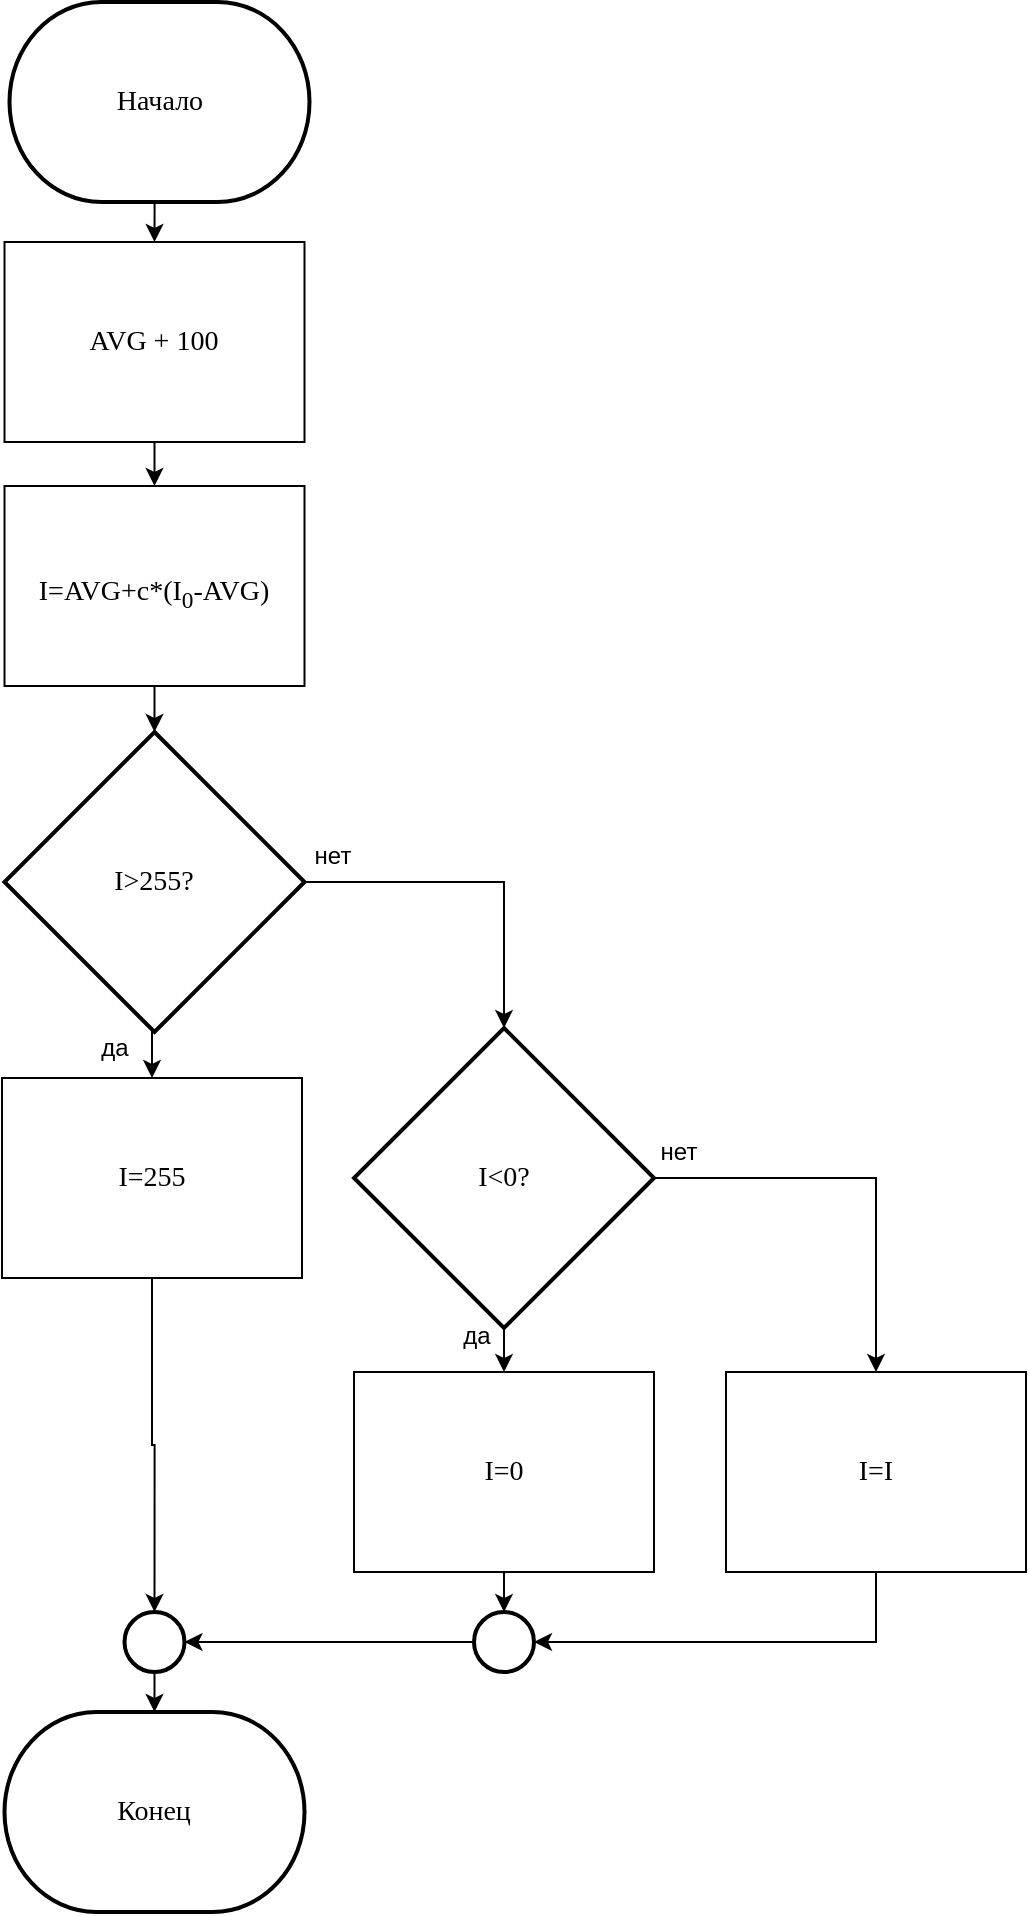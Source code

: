 <mxfile version="14.7.5" type="device" pages="7"><diagram id="uu2muTnytxg8bOcGCWo8" name="А1 Повышение контраста"><mxGraphModel dx="2031" dy="1134" grid="0" gridSize="10" guides="1" tooltips="1" connect="1" arrows="1" fold="1" page="1" pageScale="1" pageWidth="827" pageHeight="1169" math="0" shadow="0"><root><mxCell id="0"/><mxCell id="1" parent="0"/><mxCell id="JZ5MmsH0uxC-nRDER3Vd-10" style="edgeStyle=orthogonalEdgeStyle;rounded=0;orthogonalLoop=1;jettySize=auto;html=1;exitX=0.5;exitY=1;exitDx=0;exitDy=0;exitPerimeter=0;entryX=0.5;entryY=0;entryDx=0;entryDy=0;" parent="1" source="JZ5MmsH0uxC-nRDER3Vd-1" target="JZ5MmsH0uxC-nRDER3Vd-2" edge="1"><mxGeometry relative="1" as="geometry"/></mxCell><mxCell id="JZ5MmsH0uxC-nRDER3Vd-1" value="&lt;font face=&quot;Times New Roman&quot; style=&quot;font-size: 14px&quot;&gt;Начало&lt;/font&gt;" style="strokeWidth=2;html=1;shape=mxgraph.flowchart.terminator;whiteSpace=wrap;" parent="1" vertex="1"><mxGeometry x="58.75" y="9" width="150" height="100" as="geometry"/></mxCell><mxCell id="JZ5MmsH0uxC-nRDER3Vd-11" style="edgeStyle=orthogonalEdgeStyle;rounded=0;orthogonalLoop=1;jettySize=auto;html=1;exitX=0.5;exitY=1;exitDx=0;exitDy=0;entryX=0.5;entryY=0;entryDx=0;entryDy=0;" parent="1" source="JZ5MmsH0uxC-nRDER3Vd-2" target="JZ5MmsH0uxC-nRDER3Vd-3" edge="1"><mxGeometry relative="1" as="geometry"/></mxCell><mxCell id="JZ5MmsH0uxC-nRDER3Vd-2" value="&lt;font style=&quot;font-size: 14px&quot; face=&quot;Times New Roman&quot;&gt;AVG + 100&lt;/font&gt;" style="rounded=0;whiteSpace=wrap;html=1;" parent="1" vertex="1"><mxGeometry x="56.25" y="129" width="150" height="100" as="geometry"/></mxCell><mxCell id="JZ5MmsH0uxC-nRDER3Vd-12" style="edgeStyle=orthogonalEdgeStyle;rounded=0;orthogonalLoop=1;jettySize=auto;html=1;exitX=0.5;exitY=1;exitDx=0;exitDy=0;entryX=0.5;entryY=0;entryDx=0;entryDy=0;entryPerimeter=0;" parent="1" source="JZ5MmsH0uxC-nRDER3Vd-3" target="JZ5MmsH0uxC-nRDER3Vd-4" edge="1"><mxGeometry relative="1" as="geometry"/></mxCell><mxCell id="JZ5MmsH0uxC-nRDER3Vd-3" value="&lt;font face=&quot;Times New Roman&quot; style=&quot;font-size: 14px&quot;&gt;I=AVG+c*(I&lt;sub&gt;0&lt;/sub&gt;-AVG)&lt;/font&gt;&lt;span style=&quot;font-size: 14pt ; line-height: 28px ; font-family: &amp;#34;times new roman&amp;#34; , serif&quot;&gt;&lt;span style=&quot;position: relative ; top: 6pt&quot;&gt;&lt;/span&gt;&lt;/span&gt;&lt;span style=&quot;white-space: normal ; font-size: 14pt ; line-height: 28px ; font-family: &amp;#34;times new roman&amp;#34; , serif&quot;&gt;&lt;span style=&quot;position: relative ; top: 6pt&quot;&gt;&lt;/span&gt;&lt;/span&gt;" style="rounded=0;whiteSpace=wrap;html=1;" parent="1" vertex="1"><mxGeometry x="56.25" y="251" width="150" height="100" as="geometry"/></mxCell><mxCell id="JZ5MmsH0uxC-nRDER3Vd-13" style="edgeStyle=orthogonalEdgeStyle;rounded=0;orthogonalLoop=1;jettySize=auto;html=1;exitX=0.5;exitY=1;exitDx=0;exitDy=0;exitPerimeter=0;entryX=0.5;entryY=0;entryDx=0;entryDy=0;" parent="1" source="JZ5MmsH0uxC-nRDER3Vd-4" target="JZ5MmsH0uxC-nRDER3Vd-5" edge="1"><mxGeometry relative="1" as="geometry"/></mxCell><mxCell id="JZ5MmsH0uxC-nRDER3Vd-14" style="edgeStyle=orthogonalEdgeStyle;rounded=0;orthogonalLoop=1;jettySize=auto;html=1;exitX=1;exitY=0.5;exitDx=0;exitDy=0;exitPerimeter=0;entryX=0.5;entryY=0;entryDx=0;entryDy=0;entryPerimeter=0;" parent="1" source="JZ5MmsH0uxC-nRDER3Vd-4" target="JZ5MmsH0uxC-nRDER3Vd-6" edge="1"><mxGeometry relative="1" as="geometry"/></mxCell><mxCell id="JZ5MmsH0uxC-nRDER3Vd-4" value="&lt;font face=&quot;Times New Roman&quot; style=&quot;font-size: 14px&quot;&gt;I&amp;gt;255?&lt;/font&gt;" style="strokeWidth=2;html=1;shape=mxgraph.flowchart.decision;whiteSpace=wrap;" parent="1" vertex="1"><mxGeometry x="56.25" y="374" width="150" height="150" as="geometry"/></mxCell><mxCell id="JZ5MmsH0uxC-nRDER3Vd-23" style="edgeStyle=orthogonalEdgeStyle;rounded=0;orthogonalLoop=1;jettySize=auto;html=1;exitX=0.5;exitY=1;exitDx=0;exitDy=0;entryX=0.5;entryY=0;entryDx=0;entryDy=0;entryPerimeter=0;" parent="1" source="JZ5MmsH0uxC-nRDER3Vd-5" target="JZ5MmsH0uxC-nRDER3Vd-21" edge="1"><mxGeometry relative="1" as="geometry"/></mxCell><mxCell id="JZ5MmsH0uxC-nRDER3Vd-5" value="&lt;font face=&quot;Times New Roman&quot; style=&quot;font-size: 14px&quot;&gt;I=255&lt;/font&gt;" style="rounded=0;whiteSpace=wrap;html=1;" parent="1" vertex="1"><mxGeometry x="55" y="547" width="150" height="100" as="geometry"/></mxCell><mxCell id="JZ5MmsH0uxC-nRDER3Vd-17" style="edgeStyle=orthogonalEdgeStyle;rounded=0;orthogonalLoop=1;jettySize=auto;html=1;exitX=0.5;exitY=1;exitDx=0;exitDy=0;exitPerimeter=0;" parent="1" source="JZ5MmsH0uxC-nRDER3Vd-6" target="JZ5MmsH0uxC-nRDER3Vd-7" edge="1"><mxGeometry relative="1" as="geometry"/></mxCell><mxCell id="JZ5MmsH0uxC-nRDER3Vd-19" style="edgeStyle=orthogonalEdgeStyle;rounded=0;orthogonalLoop=1;jettySize=auto;html=1;exitX=1;exitY=0.5;exitDx=0;exitDy=0;exitPerimeter=0;" parent="1" source="JZ5MmsH0uxC-nRDER3Vd-6" target="JZ5MmsH0uxC-nRDER3Vd-8" edge="1"><mxGeometry relative="1" as="geometry"/></mxCell><mxCell id="JZ5MmsH0uxC-nRDER3Vd-6" value="&lt;font face=&quot;Times New Roman&quot; style=&quot;font-size: 14px&quot;&gt;I&amp;lt;0?&lt;/font&gt;" style="strokeWidth=2;html=1;shape=mxgraph.flowchart.decision;whiteSpace=wrap;" parent="1" vertex="1"><mxGeometry x="231" y="522" width="150" height="150" as="geometry"/></mxCell><mxCell id="JZ5MmsH0uxC-nRDER3Vd-25" style="edgeStyle=orthogonalEdgeStyle;rounded=0;orthogonalLoop=1;jettySize=auto;html=1;exitX=0.5;exitY=1;exitDx=0;exitDy=0;entryX=0.5;entryY=0;entryDx=0;entryDy=0;entryPerimeter=0;" parent="1" source="JZ5MmsH0uxC-nRDER3Vd-7" target="JZ5MmsH0uxC-nRDER3Vd-24" edge="1"><mxGeometry relative="1" as="geometry"/></mxCell><mxCell id="JZ5MmsH0uxC-nRDER3Vd-7" value="&lt;font face=&quot;Times New Roman&quot; style=&quot;font-size: 14px&quot;&gt;I=0&lt;/font&gt;" style="rounded=0;whiteSpace=wrap;html=1;" parent="1" vertex="1"><mxGeometry x="231" y="694" width="150" height="100" as="geometry"/></mxCell><mxCell id="JZ5MmsH0uxC-nRDER3Vd-26" style="edgeStyle=orthogonalEdgeStyle;rounded=0;orthogonalLoop=1;jettySize=auto;html=1;exitX=0.5;exitY=1;exitDx=0;exitDy=0;entryX=1;entryY=0.5;entryDx=0;entryDy=0;entryPerimeter=0;" parent="1" source="JZ5MmsH0uxC-nRDER3Vd-8" target="JZ5MmsH0uxC-nRDER3Vd-24" edge="1"><mxGeometry relative="1" as="geometry"/></mxCell><mxCell id="JZ5MmsH0uxC-nRDER3Vd-8" value="&lt;font face=&quot;Times New Roman&quot; style=&quot;font-size: 14px&quot;&gt;I=I&lt;/font&gt;" style="rounded=0;whiteSpace=wrap;html=1;" parent="1" vertex="1"><mxGeometry x="417" y="694" width="150" height="100" as="geometry"/></mxCell><mxCell id="JZ5MmsH0uxC-nRDER3Vd-9" value="&lt;font face=&quot;Times New Roman&quot;&gt;&lt;span style=&quot;font-size: 14px&quot;&gt;Конец&lt;/span&gt;&lt;/font&gt;" style="strokeWidth=2;html=1;shape=mxgraph.flowchart.terminator;whiteSpace=wrap;" parent="1" vertex="1"><mxGeometry x="56.25" y="864" width="150" height="100" as="geometry"/></mxCell><mxCell id="JZ5MmsH0uxC-nRDER3Vd-15" value="да" style="text;html=1;align=center;verticalAlign=middle;resizable=0;points=[];autosize=1;" parent="1" vertex="1"><mxGeometry x="96" y="522" width="30" height="20" as="geometry"/></mxCell><mxCell id="JZ5MmsH0uxC-nRDER3Vd-16" value="нет" style="text;html=1;align=center;verticalAlign=middle;resizable=0;points=[];autosize=1;" parent="1" vertex="1"><mxGeometry x="205" y="426" width="30" height="20" as="geometry"/></mxCell><mxCell id="JZ5MmsH0uxC-nRDER3Vd-18" value="да" style="text;html=1;align=center;verticalAlign=middle;resizable=0;points=[];autosize=1;" parent="1" vertex="1"><mxGeometry x="277" y="666" width="30" height="20" as="geometry"/></mxCell><mxCell id="JZ5MmsH0uxC-nRDER3Vd-20" value="нет" style="text;html=1;align=center;verticalAlign=middle;resizable=0;points=[];autosize=1;" parent="1" vertex="1"><mxGeometry x="378" y="574" width="30" height="20" as="geometry"/></mxCell><mxCell id="JZ5MmsH0uxC-nRDER3Vd-22" style="edgeStyle=orthogonalEdgeStyle;rounded=0;orthogonalLoop=1;jettySize=auto;html=1;exitX=0.5;exitY=1;exitDx=0;exitDy=0;exitPerimeter=0;entryX=0.5;entryY=0;entryDx=0;entryDy=0;entryPerimeter=0;" parent="1" source="JZ5MmsH0uxC-nRDER3Vd-21" target="JZ5MmsH0uxC-nRDER3Vd-9" edge="1"><mxGeometry relative="1" as="geometry"/></mxCell><mxCell id="JZ5MmsH0uxC-nRDER3Vd-21" value="" style="strokeWidth=2;html=1;shape=mxgraph.flowchart.start_2;whiteSpace=wrap;" parent="1" vertex="1"><mxGeometry x="116.25" y="814" width="30" height="30" as="geometry"/></mxCell><mxCell id="JZ5MmsH0uxC-nRDER3Vd-27" style="edgeStyle=orthogonalEdgeStyle;rounded=0;orthogonalLoop=1;jettySize=auto;html=1;exitX=0;exitY=0.5;exitDx=0;exitDy=0;exitPerimeter=0;entryX=1;entryY=0.5;entryDx=0;entryDy=0;entryPerimeter=0;" parent="1" source="JZ5MmsH0uxC-nRDER3Vd-24" target="JZ5MmsH0uxC-nRDER3Vd-21" edge="1"><mxGeometry relative="1" as="geometry"/></mxCell><mxCell id="JZ5MmsH0uxC-nRDER3Vd-24" value="" style="strokeWidth=2;html=1;shape=mxgraph.flowchart.start_2;whiteSpace=wrap;" parent="1" vertex="1"><mxGeometry x="291" y="814" width="30" height="30" as="geometry"/></mxCell></root></mxGraphModel></diagram><diagram id="bX3_9jo1nmyJnsdHX9v1" name="А2 Удаление световых бликов"><mxGraphModel dx="2031" dy="1534" grid="0" gridSize="10" guides="1" tooltips="1" connect="1" arrows="1" fold="1" page="0" pageScale="1" pageWidth="827" pageHeight="1169" math="0" shadow="0"><root><mxCell id="y3ShdnKkMd50CmlQq-lV-0"/><mxCell id="y3ShdnKkMd50CmlQq-lV-1" parent="y3ShdnKkMd50CmlQq-lV-0"/><mxCell id="ajP36oWPyEEUVl3osdqM-0" style="edgeStyle=orthogonalEdgeStyle;rounded=0;orthogonalLoop=1;jettySize=auto;html=1;exitX=0.5;exitY=1;exitDx=0;exitDy=0;exitPerimeter=0;entryX=0.5;entryY=0;entryDx=0;entryDy=0;" parent="y3ShdnKkMd50CmlQq-lV-1" source="ajP36oWPyEEUVl3osdqM-1" target="ajP36oWPyEEUVl3osdqM-3" edge="1"><mxGeometry relative="1" as="geometry"/></mxCell><mxCell id="ajP36oWPyEEUVl3osdqM-1" value="&lt;font face=&quot;Times New Roman&quot; style=&quot;font-size: 14px&quot;&gt;Начало&lt;/font&gt;" style="strokeWidth=2;html=1;shape=mxgraph.flowchart.terminator;whiteSpace=wrap;" parent="y3ShdnKkMd50CmlQq-lV-1" vertex="1"><mxGeometry x="2" y="-30" width="150" height="100" as="geometry"/></mxCell><mxCell id="xl8p7SskK12Wq2HuOU0L-0" style="edgeStyle=none;rounded=0;orthogonalLoop=1;jettySize=auto;html=1;exitX=0.5;exitY=1;exitDx=0;exitDy=0;entryX=0.5;entryY=0;entryDx=0;entryDy=0;" edge="1" parent="y3ShdnKkMd50CmlQq-lV-1" source="ajP36oWPyEEUVl3osdqM-3" target="ajP36oWPyEEUVl3osdqM-5"><mxGeometry relative="1" as="geometry"/></mxCell><mxCell id="ajP36oWPyEEUVl3osdqM-3" value="&lt;font style=&quot;font-size: 14px&quot; face=&quot;Times New Roman&quot;&gt;Бинаризация&lt;/font&gt;" style="rounded=0;whiteSpace=wrap;html=1;" parent="y3ShdnKkMd50CmlQq-lV-1" vertex="1"><mxGeometry x="2" y="89" width="150" height="100" as="geometry"/></mxCell><mxCell id="xl8p7SskK12Wq2HuOU0L-1" style="edgeStyle=none;rounded=0;orthogonalLoop=1;jettySize=auto;html=1;exitX=0.5;exitY=1;exitDx=0;exitDy=0;entryX=0.5;entryY=0;entryDx=0;entryDy=0;" edge="1" parent="y3ShdnKkMd50CmlQq-lV-1" source="ajP36oWPyEEUVl3osdqM-5" target="ajP36oWPyEEUVl3osdqM-27"><mxGeometry relative="1" as="geometry"/></mxCell><mxCell id="ajP36oWPyEEUVl3osdqM-5" value="&lt;font face=&quot;Times New Roman&quot;&gt;&lt;span style=&quot;font-size: 14px&quot;&gt;Медианная фильтрация ядром 2 на 2&lt;/span&gt;&lt;/font&gt;" style="rounded=0;whiteSpace=wrap;html=1;" parent="y3ShdnKkMd50CmlQq-lV-1" vertex="1"><mxGeometry x="2" y="210" width="150" height="100" as="geometry"/></mxCell><mxCell id="ajP36oWPyEEUVl3osdqM-18" value="&lt;font face=&quot;Times New Roman&quot;&gt;&lt;span style=&quot;font-size: 14px&quot;&gt;Конец&lt;/span&gt;&lt;/font&gt;" style="strokeWidth=2;html=1;shape=mxgraph.flowchart.terminator;whiteSpace=wrap;" parent="y3ShdnKkMd50CmlQq-lV-1" vertex="1"><mxGeometry x="2" y="1030" width="150" height="100" as="geometry"/></mxCell><mxCell id="xl8p7SskK12Wq2HuOU0L-2" style="edgeStyle=none;rounded=0;orthogonalLoop=1;jettySize=auto;html=1;exitX=0.5;exitY=1;exitDx=0;exitDy=0;entryX=0.5;entryY=0;entryDx=0;entryDy=0;" edge="1" parent="y3ShdnKkMd50CmlQq-lV-1" source="ajP36oWPyEEUVl3osdqM-27" target="ajP36oWPyEEUVl3osdqM-28"><mxGeometry relative="1" as="geometry"/></mxCell><mxCell id="ajP36oWPyEEUVl3osdqM-27" value="&lt;font face=&quot;Times New Roman&quot;&gt;&lt;span style=&quot;font-size: 14px&quot;&gt;Дилатация ядром &lt;br&gt;3 на 3&lt;/span&gt;&lt;/font&gt;" style="rounded=0;whiteSpace=wrap;html=1;" parent="y3ShdnKkMd50CmlQq-lV-1" vertex="1"><mxGeometry x="2" y="330" width="150" height="100" as="geometry"/></mxCell><mxCell id="xl8p7SskK12Wq2HuOU0L-3" style="edgeStyle=none;rounded=0;orthogonalLoop=1;jettySize=auto;html=1;exitX=0.5;exitY=1;exitDx=0;exitDy=0;entryX=0.5;entryY=0;entryDx=0;entryDy=0;" edge="1" parent="y3ShdnKkMd50CmlQq-lV-1" source="ajP36oWPyEEUVl3osdqM-28" target="ajP36oWPyEEUVl3osdqM-30"><mxGeometry relative="1" as="geometry"/></mxCell><mxCell id="ajP36oWPyEEUVl3osdqM-28" value="&lt;font face=&quot;Times New Roman&quot;&gt;&lt;span style=&quot;font-size: 14px&quot;&gt;Поиск контуров&lt;/span&gt;&lt;/font&gt;" style="rounded=0;whiteSpace=wrap;html=1;" parent="y3ShdnKkMd50CmlQq-lV-1" vertex="1"><mxGeometry x="2" y="450" width="150" height="100" as="geometry"/></mxCell><mxCell id="xl8p7SskK12Wq2HuOU0L-4" style="edgeStyle=none;rounded=0;orthogonalLoop=1;jettySize=auto;html=1;exitX=0.5;exitY=1;exitDx=0;exitDy=0;entryX=0.5;entryY=0;entryDx=0;entryDy=0;" edge="1" parent="y3ShdnKkMd50CmlQq-lV-1" source="ajP36oWPyEEUVl3osdqM-30" target="ajP36oWPyEEUVl3osdqM-34"><mxGeometry relative="1" as="geometry"/></mxCell><mxCell id="ajP36oWPyEEUVl3osdqM-30" value="&lt;font face=&quot;Times New Roman&quot;&gt;&lt;span style=&quot;font-size: 14px&quot;&gt;Определение площади контуров&lt;/span&gt;&lt;/font&gt;" style="rounded=0;whiteSpace=wrap;html=1;" parent="y3ShdnKkMd50CmlQq-lV-1" vertex="1"><mxGeometry x="2" y="570" width="150" height="100" as="geometry"/></mxCell><mxCell id="ajP36oWPyEEUVl3osdqM-39" style="edgeStyle=orthogonalEdgeStyle;rounded=0;orthogonalLoop=1;jettySize=auto;html=1;exitX=1;exitY=0.5;exitDx=0;exitDy=0;entryX=0.5;entryY=0;entryDx=0;entryDy=0;" parent="y3ShdnKkMd50CmlQq-lV-1" source="ajP36oWPyEEUVl3osdqM-34" target="ajP36oWPyEEUVl3osdqM-38" edge="1"><mxGeometry relative="1" as="geometry"/></mxCell><mxCell id="xl8p7SskK12Wq2HuOU0L-5" style="edgeStyle=none;rounded=0;orthogonalLoop=1;jettySize=auto;html=1;exitX=0.5;exitY=1;exitDx=0;exitDy=0;entryX=0.5;entryY=0;entryDx=0;entryDy=0;" edge="1" parent="y3ShdnKkMd50CmlQq-lV-1" source="ajP36oWPyEEUVl3osdqM-34" target="ajP36oWPyEEUVl3osdqM-35"><mxGeometry relative="1" as="geometry"/></mxCell><mxCell id="ajP36oWPyEEUVl3osdqM-34" value="&lt;font face=&quot;Times New Roman&quot;&gt;Площадь хотя &lt;br&gt;бы одного контура&lt;br&gt;&amp;nbsp;&amp;gt;=3000 пикселей?&lt;/font&gt;" style="rhombus;whiteSpace=wrap;html=1;" parent="y3ShdnKkMd50CmlQq-lV-1" vertex="1"><mxGeometry x="2" y="690" width="150" height="150" as="geometry"/></mxCell><mxCell id="ajP36oWPyEEUVl3osdqM-43" style="edgeStyle=orthogonalEdgeStyle;rounded=0;orthogonalLoop=1;jettySize=auto;html=1;exitX=0.5;exitY=1;exitDx=0;exitDy=0;entryX=0.5;entryY=0;entryDx=0;entryDy=0;entryPerimeter=0;" parent="y3ShdnKkMd50CmlQq-lV-1" source="ajP36oWPyEEUVl3osdqM-35" target="ajP36oWPyEEUVl3osdqM-42" edge="1"><mxGeometry relative="1" as="geometry"/></mxCell><mxCell id="ajP36oWPyEEUVl3osdqM-35" value="&lt;font face=&quot;Times New Roman&quot;&gt;&lt;span style=&quot;font-size: 14px&quot;&gt;Заполнение площади этих контуров фоновым цветом&lt;/span&gt;&lt;/font&gt;" style="rounded=0;whiteSpace=wrap;html=1;" parent="y3ShdnKkMd50CmlQq-lV-1" vertex="1"><mxGeometry x="2" y="860" width="150" height="100" as="geometry"/></mxCell><mxCell id="ajP36oWPyEEUVl3osdqM-45" style="edgeStyle=orthogonalEdgeStyle;rounded=0;orthogonalLoop=1;jettySize=auto;html=1;exitX=0.5;exitY=1;exitDx=0;exitDy=0;entryX=1;entryY=0.5;entryDx=0;entryDy=0;entryPerimeter=0;" parent="y3ShdnKkMd50CmlQq-lV-1" source="ajP36oWPyEEUVl3osdqM-38" target="ajP36oWPyEEUVl3osdqM-42" edge="1"><mxGeometry relative="1" as="geometry"/></mxCell><mxCell id="ajP36oWPyEEUVl3osdqM-38" value="&lt;font face=&quot;Times New Roman&quot;&gt;&lt;span style=&quot;font-size: 14px&quot;&gt;Отсутствие блика&lt;/span&gt;&lt;/font&gt;" style="rounded=0;whiteSpace=wrap;html=1;" parent="y3ShdnKkMd50CmlQq-lV-1" vertex="1"><mxGeometry x="161" y="860" width="150" height="100" as="geometry"/></mxCell><mxCell id="ajP36oWPyEEUVl3osdqM-40" value="да" style="text;html=1;align=center;verticalAlign=middle;resizable=0;points=[];autosize=1;" parent="y3ShdnKkMd50CmlQq-lV-1" vertex="1"><mxGeometry x="41.5" y="830" width="30" height="20" as="geometry"/></mxCell><mxCell id="ajP36oWPyEEUVl3osdqM-41" value="нет" style="text;html=1;align=center;verticalAlign=middle;resizable=0;points=[];autosize=1;" parent="y3ShdnKkMd50CmlQq-lV-1" vertex="1"><mxGeometry x="150" y="740" width="30" height="20" as="geometry"/></mxCell><mxCell id="ajP36oWPyEEUVl3osdqM-44" style="edgeStyle=orthogonalEdgeStyle;rounded=0;orthogonalLoop=1;jettySize=auto;html=1;exitX=0.5;exitY=1;exitDx=0;exitDy=0;exitPerimeter=0;entryX=0.5;entryY=0;entryDx=0;entryDy=0;entryPerimeter=0;" parent="y3ShdnKkMd50CmlQq-lV-1" source="ajP36oWPyEEUVl3osdqM-42" target="ajP36oWPyEEUVl3osdqM-18" edge="1"><mxGeometry relative="1" as="geometry"/></mxCell><mxCell id="ajP36oWPyEEUVl3osdqM-42" value="" style="strokeWidth=2;html=1;shape=mxgraph.flowchart.start_2;whiteSpace=wrap;" parent="y3ShdnKkMd50CmlQq-lV-1" vertex="1"><mxGeometry x="62.5" y="980" width="30" height="30" as="geometry"/></mxCell></root></mxGraphModel></diagram><diagram id="_p-xGe7Zf0h__5XmE-f6" name="А3 Удаление шума"><mxGraphModel dx="1673" dy="934" grid="0" gridSize="10" guides="1" tooltips="1" connect="1" arrows="1" fold="1" page="0" pageScale="1" pageWidth="827" pageHeight="1169" math="0" shadow="0"><root><mxCell id="lOt5t2OsmP3uIQeBTkKt-0"/><mxCell id="lOt5t2OsmP3uIQeBTkKt-1" parent="lOt5t2OsmP3uIQeBTkKt-0"/><mxCell id="3IH12Q9PtVJa71XSbgJj-1" style="edgeStyle=orthogonalEdgeStyle;rounded=0;orthogonalLoop=1;jettySize=auto;html=1;exitX=0.5;exitY=1;exitDx=0;exitDy=0;exitPerimeter=0;entryX=0.5;entryY=0;entryDx=0;entryDy=0;" parent="lOt5t2OsmP3uIQeBTkKt-1" source="kNSCgWXRia6WW0OSnr1Y-0" target="3IH12Q9PtVJa71XSbgJj-0" edge="1"><mxGeometry relative="1" as="geometry"/></mxCell><mxCell id="kNSCgWXRia6WW0OSnr1Y-0" value="&lt;font face=&quot;Times New Roman&quot; style=&quot;font-size: 14px&quot;&gt;Начало&lt;/font&gt;" style="strokeWidth=2;html=1;shape=mxgraph.flowchart.terminator;whiteSpace=wrap;" parent="lOt5t2OsmP3uIQeBTkKt-1" vertex="1"><mxGeometry x="120" y="70" width="150" height="100" as="geometry"/></mxCell><mxCell id="9EG1eRQpugbS-j2uj1RU-1" style="edgeStyle=none;rounded=0;orthogonalLoop=1;jettySize=auto;html=1;exitX=0.5;exitY=1;exitDx=0;exitDy=0;entryX=0.5;entryY=0;entryDx=0;entryDy=0;" edge="1" parent="lOt5t2OsmP3uIQeBTkKt-1" source="3IH12Q9PtVJa71XSbgJj-0" target="3IH12Q9PtVJa71XSbgJj-2"><mxGeometry relative="1" as="geometry"/></mxCell><mxCell id="3IH12Q9PtVJa71XSbgJj-0" value="&lt;font style=&quot;font-size: 14px&quot; face=&quot;Times New Roman&quot;&gt;Поиск контуров&lt;/font&gt;" style="rounded=0;whiteSpace=wrap;html=1;" parent="lOt5t2OsmP3uIQeBTkKt-1" vertex="1"><mxGeometry x="120" y="190" width="150" height="100" as="geometry"/></mxCell><mxCell id="9EG1eRQpugbS-j2uj1RU-2" style="edgeStyle=none;rounded=0;orthogonalLoop=1;jettySize=auto;html=1;exitX=0.5;exitY=1;exitDx=0;exitDy=0;entryX=0.5;entryY=0;entryDx=0;entryDy=0;" edge="1" parent="lOt5t2OsmP3uIQeBTkKt-1" source="3IH12Q9PtVJa71XSbgJj-2" target="3IH12Q9PtVJa71XSbgJj-4"><mxGeometry relative="1" as="geometry"/></mxCell><mxCell id="3IH12Q9PtVJa71XSbgJj-2" value="&lt;font face=&quot;Times New Roman&quot;&gt;&lt;span style=&quot;font-size: 14px&quot;&gt;Определение площади контуров&lt;/span&gt;&lt;/font&gt;" style="rounded=0;whiteSpace=wrap;html=1;" parent="lOt5t2OsmP3uIQeBTkKt-1" vertex="1"><mxGeometry x="120" y="310" width="150" height="100" as="geometry"/></mxCell><mxCell id="9EG1eRQpugbS-j2uj1RU-3" style="edgeStyle=none;rounded=0;orthogonalLoop=1;jettySize=auto;html=1;exitX=0.5;exitY=1;exitDx=0;exitDy=0;entryX=0.5;entryY=0;entryDx=0;entryDy=0;" edge="1" parent="lOt5t2OsmP3uIQeBTkKt-1" source="3IH12Q9PtVJa71XSbgJj-4" target="3IH12Q9PtVJa71XSbgJj-8"><mxGeometry relative="1" as="geometry"/></mxCell><mxCell id="3IH12Q9PtVJa71XSbgJj-4" value="&lt;font face=&quot;Times New Roman&quot;&gt;&lt;span style=&quot;font-size: 14px&quot;&gt;Определение количества найденных контуров&lt;/span&gt;&lt;/font&gt;" style="rounded=0;whiteSpace=wrap;html=1;" parent="lOt5t2OsmP3uIQeBTkKt-1" vertex="1"><mxGeometry x="120" y="429" width="150" height="100" as="geometry"/></mxCell><mxCell id="9EG1eRQpugbS-j2uj1RU-4" style="edgeStyle=none;rounded=0;orthogonalLoop=1;jettySize=auto;html=1;exitX=0.5;exitY=1;exitDx=0;exitDy=0;" edge="1" parent="lOt5t2OsmP3uIQeBTkKt-1" source="3IH12Q9PtVJa71XSbgJj-8" target="3IH12Q9PtVJa71XSbgJj-10"><mxGeometry relative="1" as="geometry"/></mxCell><mxCell id="3IH12Q9PtVJa71XSbgJj-8" value="&lt;font face=&quot;Times New Roman&quot;&gt;&lt;span style=&quot;font-size: 14px&quot;&gt;Поиск самого большого контура (контура маркировки)&lt;/span&gt;&lt;/font&gt;" style="rounded=0;whiteSpace=wrap;html=1;" parent="lOt5t2OsmP3uIQeBTkKt-1" vertex="1"><mxGeometry x="120" y="550" width="150" height="100" as="geometry"/></mxCell><mxCell id="9EG1eRQpugbS-j2uj1RU-5" style="edgeStyle=none;rounded=0;orthogonalLoop=1;jettySize=auto;html=1;exitX=0.5;exitY=1;exitDx=0;exitDy=0;entryX=0.5;entryY=0;entryDx=0;entryDy=0;entryPerimeter=0;" edge="1" parent="lOt5t2OsmP3uIQeBTkKt-1" source="3IH12Q9PtVJa71XSbgJj-10" target="3IH12Q9PtVJa71XSbgJj-12"><mxGeometry relative="1" as="geometry"/></mxCell><mxCell id="3IH12Q9PtVJa71XSbgJj-10" value="&lt;font face=&quot;Times New Roman&quot;&gt;&lt;span style=&quot;font-size: 14px&quot;&gt;Установка яркости пикселей = 0 для всех остальных контуров&lt;/span&gt;&lt;/font&gt;" style="rounded=0;whiteSpace=wrap;html=1;" parent="lOt5t2OsmP3uIQeBTkKt-1" vertex="1"><mxGeometry x="120" y="671" width="150" height="100" as="geometry"/></mxCell><mxCell id="3IH12Q9PtVJa71XSbgJj-12" value="&lt;font face=&quot;Times New Roman&quot; style=&quot;font-size: 14px&quot;&gt;Конец&lt;/font&gt;" style="strokeWidth=2;html=1;shape=mxgraph.flowchart.terminator;whiteSpace=wrap;" parent="lOt5t2OsmP3uIQeBTkKt-1" vertex="1"><mxGeometry x="120" y="792" width="150" height="100" as="geometry"/></mxCell></root></mxGraphModel></diagram><diagram id="vcIcZKIq7Nj1-6jePEug" name="А4 Выделение области с числами"><mxGraphModel dx="1072" dy="832" grid="0" gridSize="10" guides="1" tooltips="1" connect="1" arrows="1" fold="1" page="1" pageScale="1" pageWidth="827" pageHeight="1169" math="0" shadow="0"><root><mxCell id="12fpztCBDXEpaMZQKnHm-0"/><mxCell id="12fpztCBDXEpaMZQKnHm-1" parent="12fpztCBDXEpaMZQKnHm-0"/><mxCell id="VjVcdzo-6Z1TSpDe0e4c-0" style="edgeStyle=orthogonalEdgeStyle;rounded=0;orthogonalLoop=1;jettySize=auto;html=1;exitX=0.5;exitY=1;exitDx=0;exitDy=0;exitPerimeter=0;entryX=0.5;entryY=0;entryDx=0;entryDy=0;" parent="12fpztCBDXEpaMZQKnHm-1" source="VjVcdzo-6Z1TSpDe0e4c-1" target="VjVcdzo-6Z1TSpDe0e4c-3" edge="1"><mxGeometry relative="1" as="geometry"/></mxCell><mxCell id="VjVcdzo-6Z1TSpDe0e4c-1" value="&lt;font face=&quot;Times New Roman&quot; style=&quot;font-size: 14px&quot;&gt;Начало&lt;/font&gt;" style="strokeWidth=2;html=1;shape=mxgraph.flowchart.terminator;whiteSpace=wrap;" parent="12fpztCBDXEpaMZQKnHm-1" vertex="1"><mxGeometry x="120" y="120" width="145" height="50" as="geometry"/></mxCell><mxCell id="VjVcdzo-6Z1TSpDe0e4c-2" value="" style="edgeStyle=orthogonalEdgeStyle;rounded=0;orthogonalLoop=1;jettySize=auto;html=1;" parent="12fpztCBDXEpaMZQKnHm-1" source="VjVcdzo-6Z1TSpDe0e4c-3" target="VjVcdzo-6Z1TSpDe0e4c-5" edge="1"><mxGeometry relative="1" as="geometry"/></mxCell><mxCell id="VjVcdzo-6Z1TSpDe0e4c-3" value="&lt;font style=&quot;font-size: 14px&quot; face=&quot;Times New Roman&quot;&gt;Дилатация ядром &lt;br&gt;21 на 13&lt;/font&gt;" style="rounded=0;whiteSpace=wrap;html=1;" parent="12fpztCBDXEpaMZQKnHm-1" vertex="1"><mxGeometry x="120" y="190" width="145" height="60" as="geometry"/></mxCell><mxCell id="VjVcdzo-6Z1TSpDe0e4c-4" value="" style="edgeStyle=orthogonalEdgeStyle;rounded=0;orthogonalLoop=1;jettySize=auto;html=1;" parent="12fpztCBDXEpaMZQKnHm-1" source="VjVcdzo-6Z1TSpDe0e4c-5" target="VjVcdzo-6Z1TSpDe0e4c-7" edge="1"><mxGeometry relative="1" as="geometry"/></mxCell><mxCell id="VjVcdzo-6Z1TSpDe0e4c-5" value="&lt;font face=&quot;Times New Roman&quot;&gt;&lt;span style=&quot;font-size: 14px&quot;&gt;Поиск контуров&lt;/span&gt;&lt;/font&gt;" style="rounded=0;whiteSpace=wrap;html=1;" parent="12fpztCBDXEpaMZQKnHm-1" vertex="1"><mxGeometry x="120" y="270" width="145" height="60" as="geometry"/></mxCell><mxCell id="VjVcdzo-6Z1TSpDe0e4c-6" value="" style="edgeStyle=orthogonalEdgeStyle;rounded=0;orthogonalLoop=1;jettySize=auto;html=1;" parent="12fpztCBDXEpaMZQKnHm-1" source="VjVcdzo-6Z1TSpDe0e4c-7" edge="1"><mxGeometry relative="1" as="geometry"><mxPoint x="192.5" y="430" as="targetPoint"/></mxGeometry></mxCell><mxCell id="VjVcdzo-6Z1TSpDe0e4c-7" value="&lt;font face=&quot;Times New Roman&quot;&gt;&lt;span style=&quot;font-size: 14px&quot;&gt;Определение количества найденных контуров&lt;/span&gt;&lt;/font&gt;" style="rounded=0;whiteSpace=wrap;html=1;" parent="12fpztCBDXEpaMZQKnHm-1" vertex="1"><mxGeometry x="120" y="350" width="145" height="60" as="geometry"/></mxCell><mxCell id="VjVcdzo-6Z1TSpDe0e4c-14" value="" style="edgeStyle=orthogonalEdgeStyle;rounded=0;orthogonalLoop=1;jettySize=auto;html=1;" parent="12fpztCBDXEpaMZQKnHm-1" source="VjVcdzo-6Z1TSpDe0e4c-9" target="VjVcdzo-6Z1TSpDe0e4c-13" edge="1"><mxGeometry relative="1" as="geometry"/></mxCell><mxCell id="VjVcdzo-6Z1TSpDe0e4c-9" value="&lt;font face=&quot;Times New Roman&quot;&gt;&lt;span style=&quot;font-size: 14px&quot;&gt;Отрисовка прямоугольной области вокруг каждого найденного контура&lt;/span&gt;&lt;/font&gt;" style="rounded=0;whiteSpace=wrap;html=1;" parent="12fpztCBDXEpaMZQKnHm-1" vertex="1"><mxGeometry x="120" y="430" width="145" height="60" as="geometry"/></mxCell><mxCell id="VjVcdzo-6Z1TSpDe0e4c-15" style="edgeStyle=orthogonalEdgeStyle;rounded=0;orthogonalLoop=1;jettySize=auto;html=1;exitX=0.5;exitY=1;exitDx=0;exitDy=0;entryX=0.5;entryY=0;entryDx=0;entryDy=0;" parent="12fpztCBDXEpaMZQKnHm-1" source="VjVcdzo-6Z1TSpDe0e4c-13" target="VjVcdzo-6Z1TSpDe0e4c-11" edge="1"><mxGeometry relative="1" as="geometry"/></mxCell><mxCell id="VjVcdzo-6Z1TSpDe0e4c-13" value="&lt;font face=&quot;Times New Roman&quot;&gt;&lt;span style=&quot;font-size: 14px&quot;&gt;Объединение прямоугольников в один&lt;/span&gt;&lt;/font&gt;" style="rounded=0;whiteSpace=wrap;html=1;" parent="12fpztCBDXEpaMZQKnHm-1" vertex="1"><mxGeometry x="120" y="510" width="145" height="60" as="geometry"/></mxCell><mxCell id="VjVcdzo-6Z1TSpDe0e4c-18" value="" style="edgeStyle=orthogonalEdgeStyle;rounded=0;orthogonalLoop=1;jettySize=auto;html=1;" parent="12fpztCBDXEpaMZQKnHm-1" source="VjVcdzo-6Z1TSpDe0e4c-11" target="VjVcdzo-6Z1TSpDe0e4c-17" edge="1"><mxGeometry relative="1" as="geometry"/></mxCell><mxCell id="VjVcdzo-6Z1TSpDe0e4c-11" value="&lt;font face=&quot;Times New Roman&quot;&gt;&lt;span style=&quot;font-size: 14px&quot;&gt;Получение координат точек по краям прямоугольника&lt;/span&gt;&lt;/font&gt;" style="rounded=0;whiteSpace=wrap;html=1;" parent="12fpztCBDXEpaMZQKnHm-1" vertex="1"><mxGeometry x="120" y="590" width="145" height="60" as="geometry"/></mxCell><mxCell id="VjVcdzo-6Z1TSpDe0e4c-20" value="" style="edgeStyle=orthogonalEdgeStyle;rounded=0;orthogonalLoop=1;jettySize=auto;html=1;" parent="12fpztCBDXEpaMZQKnHm-1" source="VjVcdzo-6Z1TSpDe0e4c-17" target="VjVcdzo-6Z1TSpDe0e4c-19" edge="1"><mxGeometry relative="1" as="geometry"/></mxCell><mxCell id="VjVcdzo-6Z1TSpDe0e4c-17" value="&lt;font face=&quot;Times New Roman&quot;&gt;&lt;span style=&quot;font-size: 14px&quot;&gt;Поиск угла поворота маркировки&lt;/span&gt;&lt;/font&gt;" style="rounded=0;whiteSpace=wrap;html=1;" parent="12fpztCBDXEpaMZQKnHm-1" vertex="1"><mxGeometry x="120" y="670" width="145" height="60" as="geometry"/></mxCell><mxCell id="VjVcdzo-6Z1TSpDe0e4c-22" value="" style="edgeStyle=orthogonalEdgeStyle;rounded=0;orthogonalLoop=1;jettySize=auto;html=1;" parent="12fpztCBDXEpaMZQKnHm-1" source="VjVcdzo-6Z1TSpDe0e4c-19" target="VjVcdzo-6Z1TSpDe0e4c-21" edge="1"><mxGeometry relative="1" as="geometry"/></mxCell><mxCell id="VjVcdzo-6Z1TSpDe0e4c-19" value="&lt;font face=&quot;Times New Roman&quot;&gt;&lt;span style=&quot;font-size: 14px&quot;&gt;Выравнивание угла поворота относительно центра маркировки&lt;/span&gt;&lt;/font&gt;" style="rounded=0;whiteSpace=wrap;html=1;" parent="12fpztCBDXEpaMZQKnHm-1" vertex="1"><mxGeometry x="120" y="750" width="145" height="60" as="geometry"/></mxCell><mxCell id="VjVcdzo-6Z1TSpDe0e4c-24" value="" style="edgeStyle=orthogonalEdgeStyle;rounded=0;orthogonalLoop=1;jettySize=auto;html=1;" parent="12fpztCBDXEpaMZQKnHm-1" source="VjVcdzo-6Z1TSpDe0e4c-21" target="VjVcdzo-6Z1TSpDe0e4c-23" edge="1"><mxGeometry relative="1" as="geometry"/></mxCell><mxCell id="VjVcdzo-6Z1TSpDe0e4c-21" value="&lt;font face=&quot;Times New Roman&quot;&gt;&lt;span style=&quot;font-size: 14px&quot;&gt;Обредка изображения согласно координатам&amp;nbsp;&lt;/span&gt;&lt;/font&gt;" style="rounded=0;whiteSpace=wrap;html=1;" parent="12fpztCBDXEpaMZQKnHm-1" vertex="1"><mxGeometry x="120" y="830" width="145" height="60" as="geometry"/></mxCell><mxCell id="VjVcdzo-6Z1TSpDe0e4c-25" style="edgeStyle=orthogonalEdgeStyle;rounded=0;orthogonalLoop=1;jettySize=auto;html=1;exitX=0.5;exitY=1;exitDx=0;exitDy=0;entryX=0.5;entryY=0;entryDx=0;entryDy=0;entryPerimeter=0;" parent="12fpztCBDXEpaMZQKnHm-1" source="VjVcdzo-6Z1TSpDe0e4c-23" target="VjVcdzo-6Z1TSpDe0e4c-12" edge="1"><mxGeometry relative="1" as="geometry"/></mxCell><mxCell id="VjVcdzo-6Z1TSpDe0e4c-23" value="&lt;font face=&quot;Times New Roman&quot;&gt;&lt;span style=&quot;font-size: 14px&quot;&gt;Нормирование полученного изображения&lt;/span&gt;&lt;/font&gt;" style="rounded=0;whiteSpace=wrap;html=1;" parent="12fpztCBDXEpaMZQKnHm-1" vertex="1"><mxGeometry x="120" y="910" width="145" height="60" as="geometry"/></mxCell><mxCell id="VjVcdzo-6Z1TSpDe0e4c-12" value="&lt;font face=&quot;Times New Roman&quot; style=&quot;font-size: 14px&quot;&gt;Конец&lt;/font&gt;" style="strokeWidth=2;html=1;shape=mxgraph.flowchart.terminator;whiteSpace=wrap;" parent="12fpztCBDXEpaMZQKnHm-1" vertex="1"><mxGeometry x="120" y="990" width="145" height="50" as="geometry"/></mxCell></root></mxGraphModel></diagram><diagram id="TZPSuaaW5oZHcL3fULj3" name="А5 Получение массива чисел"><mxGraphModel dx="460" dy="813" grid="0" gridSize="10" guides="1" tooltips="1" connect="1" arrows="1" fold="1" page="1" pageScale="1" pageWidth="827" pageHeight="1169" math="0" shadow="0"><root><mxCell id="I2N_9mpvTDymESSizDuT-0"/><mxCell id="I2N_9mpvTDymESSizDuT-1" parent="I2N_9mpvTDymESSizDuT-0"/><mxCell id="6aO8GieSaFU-qPZBIiTy-1" style="edgeStyle=orthogonalEdgeStyle;rounded=0;orthogonalLoop=1;jettySize=auto;html=1;exitX=0.5;exitY=1;exitDx=0;exitDy=0;exitPerimeter=0;entryX=0.5;entryY=0;entryDx=0;entryDy=0;" edge="1" parent="I2N_9mpvTDymESSizDuT-1" source="FzC6OqlOYIufTBO7nd5N-0" target="6aO8GieSaFU-qPZBIiTy-0"><mxGeometry relative="1" as="geometry"/></mxCell><mxCell id="FzC6OqlOYIufTBO7nd5N-0" value="&lt;font face=&quot;Times New Roman&quot; style=&quot;font-size: 14px&quot;&gt;Начало&lt;/font&gt;" style="strokeWidth=2;html=1;shape=mxgraph.flowchart.terminator;whiteSpace=wrap;" vertex="1" parent="I2N_9mpvTDymESSizDuT-1"><mxGeometry x="120" y="120" width="145" height="50" as="geometry"/></mxCell><mxCell id="6aO8GieSaFU-qPZBIiTy-3" style="edgeStyle=orthogonalEdgeStyle;rounded=0;orthogonalLoop=1;jettySize=auto;html=1;exitX=0.5;exitY=1;exitDx=0;exitDy=0;entryX=0.5;entryY=0;entryDx=0;entryDy=0;entryPerimeter=0;" edge="1" parent="I2N_9mpvTDymESSizDuT-1" source="6aO8GieSaFU-qPZBIiTy-0" target="6aO8GieSaFU-qPZBIiTy-2"><mxGeometry relative="1" as="geometry"/></mxCell><mxCell id="6aO8GieSaFU-qPZBIiTy-0" value="&lt;font face=&quot;Times New Roman&quot;&gt;&lt;span style=&quot;font-size: 14px&quot;&gt;N=W/100&lt;/span&gt;&lt;/font&gt;" style="rounded=0;whiteSpace=wrap;html=1;" vertex="1" parent="I2N_9mpvTDymESSizDuT-1"><mxGeometry x="120" y="190" width="145" height="60" as="geometry"/></mxCell><mxCell id="6aO8GieSaFU-qPZBIiTy-2" value="&lt;font face=&quot;Times New Roman&quot; style=&quot;font-size: 14px&quot;&gt;Конец&lt;/font&gt;" style="strokeWidth=2;html=1;shape=mxgraph.flowchart.terminator;whiteSpace=wrap;" vertex="1" parent="I2N_9mpvTDymESSizDuT-1"><mxGeometry x="120" y="270" width="145" height="50" as="geometry"/></mxCell></root></mxGraphModel></diagram><diagram id="SG1Rpr3mQubMWNWNGwjf" name="А6 Распознавание цифр"><mxGraphModel dx="460" dy="813" grid="0" gridSize="10" guides="1" tooltips="1" connect="1" arrows="1" fold="1" page="1" pageScale="1" pageWidth="827" pageHeight="1169" math="0" shadow="0"><root><mxCell id="4Q93XaS_OT3MClzU-loz-0"/><mxCell id="4Q93XaS_OT3MClzU-loz-1" parent="4Q93XaS_OT3MClzU-loz-0"/><mxCell id="f18hKFM0Q58n2BaJq8LT-0" style="edgeStyle=orthogonalEdgeStyle;rounded=0;orthogonalLoop=1;jettySize=auto;html=1;exitX=0.5;exitY=1;exitDx=0;exitDy=0;exitPerimeter=0;entryX=0.5;entryY=0;entryDx=0;entryDy=0;" edge="1" parent="4Q93XaS_OT3MClzU-loz-1" source="f18hKFM0Q58n2BaJq8LT-1"><mxGeometry relative="1" as="geometry"><mxPoint x="112.5" y="260" as="targetPoint"/></mxGeometry></mxCell><mxCell id="f18hKFM0Q58n2BaJq8LT-1" value="&lt;font face=&quot;Times New Roman&quot; style=&quot;font-size: 14px&quot;&gt;Начало&lt;/font&gt;" style="strokeWidth=2;html=1;shape=mxgraph.flowchart.terminator;whiteSpace=wrap;" vertex="1" parent="4Q93XaS_OT3MClzU-loz-1"><mxGeometry x="40" y="190" width="145" height="50" as="geometry"/></mxCell><mxCell id="f18hKFM0Q58n2BaJq8LT-4" value="&lt;font face=&quot;Times New Roman&quot; style=&quot;font-size: 14px&quot;&gt;Конец&lt;/font&gt;" style="strokeWidth=2;html=1;shape=mxgraph.flowchart.terminator;whiteSpace=wrap;" vertex="1" parent="4Q93XaS_OT3MClzU-loz-1"><mxGeometry x="42.5" y="900" width="145" height="50" as="geometry"/></mxCell><mxCell id="f18hKFM0Q58n2BaJq8LT-7" value="" style="edgeStyle=orthogonalEdgeStyle;rounded=0;orthogonalLoop=1;jettySize=auto;html=1;" edge="1" parent="4Q93XaS_OT3MClzU-loz-1" source="f18hKFM0Q58n2BaJq8LT-5" target="f18hKFM0Q58n2BaJq8LT-6"><mxGeometry relative="1" as="geometry"/></mxCell><mxCell id="f18hKFM0Q58n2BaJq8LT-5" value="&lt;font style=&quot;font-size: 14px&quot; face=&quot;Times New Roman&quot;&gt;Тренировочный &lt;br&gt;датасет&lt;/font&gt;" style="shape=parallelogram;html=1;strokeWidth=2;perimeter=parallelogramPerimeter;whiteSpace=wrap;rounded=1;arcSize=12;size=0.23;" vertex="1" parent="4Q93XaS_OT3MClzU-loz-1"><mxGeometry x="40" y="260" width="150" height="60" as="geometry"/></mxCell><mxCell id="f18hKFM0Q58n2BaJq8LT-9" style="edgeStyle=orthogonalEdgeStyle;rounded=0;orthogonalLoop=1;jettySize=auto;html=1;exitX=0.5;exitY=1;exitDx=0;exitDy=0;entryX=0.5;entryY=0;entryDx=0;entryDy=0;" edge="1" parent="4Q93XaS_OT3MClzU-loz-1" source="f18hKFM0Q58n2BaJq8LT-6" target="f18hKFM0Q58n2BaJq8LT-8"><mxGeometry relative="1" as="geometry"/></mxCell><mxCell id="f18hKFM0Q58n2BaJq8LT-6" value="&lt;font style=&quot;font-size: 14px&quot; face=&quot;Times New Roman&quot;&gt;Тестовое &lt;br&gt;изображение&lt;/font&gt;" style="shape=parallelogram;html=1;strokeWidth=2;perimeter=parallelogramPerimeter;whiteSpace=wrap;rounded=1;arcSize=12;size=0.23;" vertex="1" parent="4Q93XaS_OT3MClzU-loz-1"><mxGeometry x="40" y="340" width="150" height="60" as="geometry"/></mxCell><mxCell id="f18hKFM0Q58n2BaJq8LT-11" value="" style="edgeStyle=orthogonalEdgeStyle;rounded=0;orthogonalLoop=1;jettySize=auto;html=1;" edge="1" parent="4Q93XaS_OT3MClzU-loz-1" source="f18hKFM0Q58n2BaJq8LT-8" target="f18hKFM0Q58n2BaJq8LT-10"><mxGeometry relative="1" as="geometry"/></mxCell><mxCell id="f18hKFM0Q58n2BaJq8LT-8" value="&lt;font style=&quot;font-size: 12px&quot; face=&quot;Times New Roman&quot;&gt;Масштабирование значений яркости пикселей тренировочных и тестового изображения&lt;/font&gt;" style="rounded=0;whiteSpace=wrap;html=1;" vertex="1" parent="4Q93XaS_OT3MClzU-loz-1"><mxGeometry x="40" y="420" width="150" height="60" as="geometry"/></mxCell><mxCell id="f18hKFM0Q58n2BaJq8LT-13" value="" style="edgeStyle=orthogonalEdgeStyle;rounded=0;orthogonalLoop=1;jettySize=auto;html=1;" edge="1" parent="4Q93XaS_OT3MClzU-loz-1" source="f18hKFM0Q58n2BaJq8LT-10" target="f18hKFM0Q58n2BaJq8LT-12"><mxGeometry relative="1" as="geometry"/></mxCell><mxCell id="f18hKFM0Q58n2BaJq8LT-10" value="&lt;font style=&quot;font-size: 14px&quot; face=&quot;Times New Roman&quot;&gt;Настройка входного слоя с линейной функцией активации&lt;/font&gt;" style="rounded=0;whiteSpace=wrap;html=1;" vertex="1" parent="4Q93XaS_OT3MClzU-loz-1"><mxGeometry x="40" y="500" width="150" height="60" as="geometry"/></mxCell><mxCell id="f18hKFM0Q58n2BaJq8LT-15" value="" style="edgeStyle=orthogonalEdgeStyle;rounded=0;orthogonalLoop=1;jettySize=auto;html=1;" edge="1" parent="4Q93XaS_OT3MClzU-loz-1" source="f18hKFM0Q58n2BaJq8LT-12" target="f18hKFM0Q58n2BaJq8LT-14"><mxGeometry relative="1" as="geometry"/></mxCell><mxCell id="f18hKFM0Q58n2BaJq8LT-12" value="&lt;font style=&quot;font-size: 14px&quot; face=&quot;Times New Roman&quot;&gt;Настройка выходного слоя с функцией активации Softmax&lt;/font&gt;" style="rounded=0;whiteSpace=wrap;html=1;" vertex="1" parent="4Q93XaS_OT3MClzU-loz-1"><mxGeometry x="40" y="580" width="150" height="60" as="geometry"/></mxCell><mxCell id="f18hKFM0Q58n2BaJq8LT-17" value="" style="edgeStyle=orthogonalEdgeStyle;rounded=0;orthogonalLoop=1;jettySize=auto;html=1;" edge="1" parent="4Q93XaS_OT3MClzU-loz-1" source="f18hKFM0Q58n2BaJq8LT-14" target="f18hKFM0Q58n2BaJq8LT-16"><mxGeometry relative="1" as="geometry"/></mxCell><mxCell id="f18hKFM0Q58n2BaJq8LT-14" value="&lt;font style=&quot;font-size: 14px&quot; face=&quot;Times New Roman&quot;&gt;Компиляция модели&lt;/font&gt;" style="rounded=0;whiteSpace=wrap;html=1;" vertex="1" parent="4Q93XaS_OT3MClzU-loz-1"><mxGeometry x="40" y="660" width="150" height="60" as="geometry"/></mxCell><mxCell id="f18hKFM0Q58n2BaJq8LT-19" value="" style="edgeStyle=orthogonalEdgeStyle;rounded=0;orthogonalLoop=1;jettySize=auto;html=1;" edge="1" parent="4Q93XaS_OT3MClzU-loz-1" source="f18hKFM0Q58n2BaJq8LT-16" target="f18hKFM0Q58n2BaJq8LT-18"><mxGeometry relative="1" as="geometry"/></mxCell><mxCell id="f18hKFM0Q58n2BaJq8LT-16" value="&lt;font style=&quot;font-size: 14px&quot; face=&quot;Times New Roman&quot;&gt;Запуск процесса обучения&lt;/font&gt;" style="rounded=0;whiteSpace=wrap;html=1;" vertex="1" parent="4Q93XaS_OT3MClzU-loz-1"><mxGeometry x="40" y="740" width="150" height="60" as="geometry"/></mxCell><mxCell id="f18hKFM0Q58n2BaJq8LT-20" style="edgeStyle=orthogonalEdgeStyle;rounded=0;orthogonalLoop=1;jettySize=auto;html=1;exitX=0.5;exitY=1;exitDx=0;exitDy=0;entryX=0.5;entryY=0;entryDx=0;entryDy=0;entryPerimeter=0;" edge="1" parent="4Q93XaS_OT3MClzU-loz-1" source="f18hKFM0Q58n2BaJq8LT-18" target="f18hKFM0Q58n2BaJq8LT-4"><mxGeometry relative="1" as="geometry"/></mxCell><mxCell id="f18hKFM0Q58n2BaJq8LT-18" value="&lt;font style=&quot;font-size: 14px&quot; face=&quot;Times New Roman&quot;&gt;Сохранение полученных весов&lt;/font&gt;" style="rounded=0;whiteSpace=wrap;html=1;" vertex="1" parent="4Q93XaS_OT3MClzU-loz-1"><mxGeometry x="40" y="820" width="150" height="60" as="geometry"/></mxCell><mxCell id="f18hKFM0Q58n2BaJq8LT-21" value="обучение" style="text;html=1;align=center;verticalAlign=middle;resizable=0;points=[];autosize=1;" vertex="1" parent="4Q93XaS_OT3MClzU-loz-1"><mxGeometry x="77.5" y="141" width="70" height="20" as="geometry"/></mxCell><mxCell id="f18hKFM0Q58n2BaJq8LT-22" value="распознавание" style="text;html=1;align=center;verticalAlign=middle;resizable=0;points=[];autosize=1;" vertex="1" parent="4Q93XaS_OT3MClzU-loz-1"><mxGeometry x="280" y="140" width="100" height="20" as="geometry"/></mxCell><mxCell id="f18hKFM0Q58n2BaJq8LT-27" style="edgeStyle=orthogonalEdgeStyle;rounded=0;orthogonalLoop=1;jettySize=auto;html=1;exitX=0.5;exitY=1;exitDx=0;exitDy=0;exitPerimeter=0;entryX=0.5;entryY=0;entryDx=0;entryDy=0;" edge="1" parent="4Q93XaS_OT3MClzU-loz-1" source="f18hKFM0Q58n2BaJq8LT-23" target="f18hKFM0Q58n2BaJq8LT-26"><mxGeometry relative="1" as="geometry"/></mxCell><mxCell id="f18hKFM0Q58n2BaJq8LT-23" value="&lt;font face=&quot;Times New Roman&quot; style=&quot;font-size: 14px&quot;&gt;Начало&lt;/font&gt;" style="strokeWidth=2;html=1;shape=mxgraph.flowchart.terminator;whiteSpace=wrap;" vertex="1" parent="4Q93XaS_OT3MClzU-loz-1"><mxGeometry x="257.5" y="190" width="145" height="50" as="geometry"/></mxCell><mxCell id="f18hKFM0Q58n2BaJq8LT-31" style="edgeStyle=orthogonalEdgeStyle;rounded=0;orthogonalLoop=1;jettySize=auto;html=1;exitX=0.5;exitY=1;exitDx=0;exitDy=0;entryX=0.5;entryY=0;entryDx=0;entryDy=0;" edge="1" parent="4Q93XaS_OT3MClzU-loz-1" source="f18hKFM0Q58n2BaJq8LT-26" target="f18hKFM0Q58n2BaJq8LT-28"><mxGeometry relative="1" as="geometry"/></mxCell><mxCell id="f18hKFM0Q58n2BaJq8LT-26" value="&lt;font style=&quot;font-size: 14px&quot; face=&quot;Times New Roman&quot;&gt;Тестовое &lt;br&gt;изображение&lt;/font&gt;" style="shape=parallelogram;html=1;strokeWidth=2;perimeter=parallelogramPerimeter;whiteSpace=wrap;rounded=1;arcSize=12;size=0.23;" vertex="1" parent="4Q93XaS_OT3MClzU-loz-1"><mxGeometry x="255" y="260" width="150" height="60" as="geometry"/></mxCell><mxCell id="f18hKFM0Q58n2BaJq8LT-32" style="edgeStyle=orthogonalEdgeStyle;rounded=0;orthogonalLoop=1;jettySize=auto;html=1;exitX=0.5;exitY=1;exitDx=0;exitDy=0;entryX=0.5;entryY=0;entryDx=0;entryDy=0;" edge="1" parent="4Q93XaS_OT3MClzU-loz-1" source="f18hKFM0Q58n2BaJq8LT-28" target="f18hKFM0Q58n2BaJq8LT-29"><mxGeometry relative="1" as="geometry"/></mxCell><mxCell id="f18hKFM0Q58n2BaJq8LT-28" value="&lt;font style=&quot;font-size: 14px&quot; face=&quot;Times New Roman&quot;&gt;Сравнение тестового изображения с эталонными из датасета&lt;/font&gt;" style="rounded=0;whiteSpace=wrap;html=1;" vertex="1" parent="4Q93XaS_OT3MClzU-loz-1"><mxGeometry x="252.5" y="340" width="150" height="60" as="geometry"/></mxCell><mxCell id="f18hKFM0Q58n2BaJq8LT-33" style="edgeStyle=orthogonalEdgeStyle;rounded=0;orthogonalLoop=1;jettySize=auto;html=1;exitX=0.5;exitY=1;exitDx=0;exitDy=0;entryX=0.5;entryY=0;entryDx=0;entryDy=0;entryPerimeter=0;" edge="1" parent="4Q93XaS_OT3MClzU-loz-1" source="f18hKFM0Q58n2BaJq8LT-29" target="f18hKFM0Q58n2BaJq8LT-30"><mxGeometry relative="1" as="geometry"/></mxCell><mxCell id="f18hKFM0Q58n2BaJq8LT-29" value="&lt;font face=&quot;Times New Roman&quot;&gt;&lt;span style=&quot;font-size: 14px&quot;&gt;Результат &lt;br&gt;распознавания&lt;/span&gt;&lt;/font&gt;" style="shape=parallelogram;html=1;strokeWidth=2;perimeter=parallelogramPerimeter;whiteSpace=wrap;rounded=1;arcSize=12;size=0.23;" vertex="1" parent="4Q93XaS_OT3MClzU-loz-1"><mxGeometry x="250" y="420" width="150" height="60" as="geometry"/></mxCell><mxCell id="f18hKFM0Q58n2BaJq8LT-30" value="&lt;font face=&quot;Times New Roman&quot; style=&quot;font-size: 14px&quot;&gt;Конец&lt;/font&gt;" style="strokeWidth=2;html=1;shape=mxgraph.flowchart.terminator;whiteSpace=wrap;" vertex="1" parent="4Q93XaS_OT3MClzU-loz-1"><mxGeometry x="250" y="500" width="145" height="50" as="geometry"/></mxCell></root></mxGraphModel></diagram><diagram id="rfJbiA8nFLRkxYniV-rR" name="А7 Формирование цифрового значения маркировки"><mxGraphModel dx="460" dy="813" grid="0" gridSize="10" guides="1" tooltips="1" connect="1" arrows="1" fold="1" page="1" pageScale="1" pageWidth="827" pageHeight="1169" math="0" shadow="0"><root><mxCell id="XsOKsakBXfauhnxAE0YM-0"/><mxCell id="XsOKsakBXfauhnxAE0YM-1" parent="XsOKsakBXfauhnxAE0YM-0"/><mxCell id="0bI-oX8p-QUn9cU2_ZUF-1" style="edgeStyle=orthogonalEdgeStyle;rounded=0;orthogonalLoop=1;jettySize=auto;html=1;exitX=0.5;exitY=1;exitDx=0;exitDy=0;exitPerimeter=0;entryX=0.5;entryY=0;entryDx=0;entryDy=0;" edge="1" parent="XsOKsakBXfauhnxAE0YM-1" source="0bI-oX8p-QUn9cU2_ZUF-2" target="0bI-oX8p-QUn9cU2_ZUF-4"><mxGeometry relative="1" as="geometry"/></mxCell><mxCell id="0bI-oX8p-QUn9cU2_ZUF-2" value="&lt;font face=&quot;Times New Roman&quot; style=&quot;font-size: 14px&quot;&gt;Начало&lt;/font&gt;" style="strokeWidth=2;html=1;shape=mxgraph.flowchart.terminator;whiteSpace=wrap;" vertex="1" parent="XsOKsakBXfauhnxAE0YM-1"><mxGeometry x="257.5" y="190" width="145" height="50" as="geometry"/></mxCell><mxCell id="0bI-oX8p-QUn9cU2_ZUF-3" style="edgeStyle=orthogonalEdgeStyle;rounded=0;orthogonalLoop=1;jettySize=auto;html=1;exitX=0.5;exitY=1;exitDx=0;exitDy=0;entryX=0.5;entryY=0;entryDx=0;entryDy=0;" edge="1" parent="XsOKsakBXfauhnxAE0YM-1" source="0bI-oX8p-QUn9cU2_ZUF-4" target="0bI-oX8p-QUn9cU2_ZUF-6"><mxGeometry relative="1" as="geometry"/></mxCell><mxCell id="0bI-oX8p-QUn9cU2_ZUF-4" value="&lt;font face=&quot;Times New Roman&quot;&gt;&lt;span style=&quot;font-size: 14px&quot;&gt;Результаты распознавания&lt;/span&gt;&lt;/font&gt;" style="shape=parallelogram;html=1;strokeWidth=2;perimeter=parallelogramPerimeter;whiteSpace=wrap;rounded=1;arcSize=12;size=0.23;" vertex="1" parent="XsOKsakBXfauhnxAE0YM-1"><mxGeometry x="255" y="260" width="150" height="60" as="geometry"/></mxCell><mxCell id="0bI-oX8p-QUn9cU2_ZUF-5" style="edgeStyle=orthogonalEdgeStyle;rounded=0;orthogonalLoop=1;jettySize=auto;html=1;exitX=0.5;exitY=1;exitDx=0;exitDy=0;entryX=0.5;entryY=0;entryDx=0;entryDy=0;" edge="1" parent="XsOKsakBXfauhnxAE0YM-1" source="0bI-oX8p-QUn9cU2_ZUF-6" target="0bI-oX8p-QUn9cU2_ZUF-8"><mxGeometry relative="1" as="geometry"/></mxCell><mxCell id="0bI-oX8p-QUn9cU2_ZUF-6" value="&lt;font face=&quot;Times New Roman&quot;&gt;&lt;span style=&quot;font-size: 14px&quot;&gt;Последовательное объединение результатов распознавания в число&lt;/span&gt;&lt;/font&gt;" style="rounded=0;whiteSpace=wrap;html=1;" vertex="1" parent="XsOKsakBXfauhnxAE0YM-1"><mxGeometry x="252.5" y="340" width="150" height="60" as="geometry"/></mxCell><mxCell id="0bI-oX8p-QUn9cU2_ZUF-7" style="edgeStyle=orthogonalEdgeStyle;rounded=0;orthogonalLoop=1;jettySize=auto;html=1;exitX=0.5;exitY=1;exitDx=0;exitDy=0;entryX=0.5;entryY=0;entryDx=0;entryDy=0;entryPerimeter=0;" edge="1" parent="XsOKsakBXfauhnxAE0YM-1" source="0bI-oX8p-QUn9cU2_ZUF-8" target="0bI-oX8p-QUn9cU2_ZUF-9"><mxGeometry relative="1" as="geometry"/></mxCell><mxCell id="0bI-oX8p-QUn9cU2_ZUF-8" value="&lt;font face=&quot;Times New Roman&quot;&gt;&lt;span style=&quot;font-size: 14px&quot;&gt;Вывод &lt;br&gt;полученного &lt;br&gt;числа&lt;/span&gt;&lt;/font&gt;" style="shape=parallelogram;html=1;strokeWidth=2;perimeter=parallelogramPerimeter;whiteSpace=wrap;rounded=1;arcSize=12;size=0.23;" vertex="1" parent="XsOKsakBXfauhnxAE0YM-1"><mxGeometry x="250" y="420" width="150" height="60" as="geometry"/></mxCell><mxCell id="0bI-oX8p-QUn9cU2_ZUF-9" value="&lt;font face=&quot;Times New Roman&quot; style=&quot;font-size: 14px&quot;&gt;Конец&lt;/font&gt;" style="strokeWidth=2;html=1;shape=mxgraph.flowchart.terminator;whiteSpace=wrap;" vertex="1" parent="XsOKsakBXfauhnxAE0YM-1"><mxGeometry x="250" y="500" width="145" height="50" as="geometry"/></mxCell></root></mxGraphModel></diagram></mxfile>